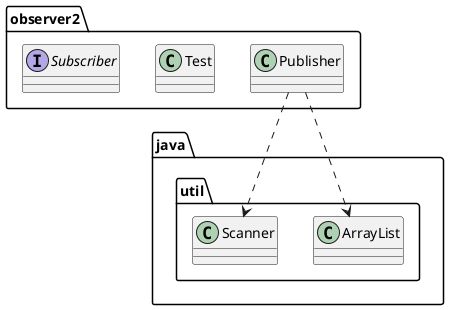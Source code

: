 @startuml
class java.util.ArrayList
class java.util.Scanner
class observer2.Publisher
class observer2.Test
interface observer2.Subscriber
observer2.Publisher ..> java.util.ArrayList
observer2.Publisher ..> java.util.Scanner
@enduml